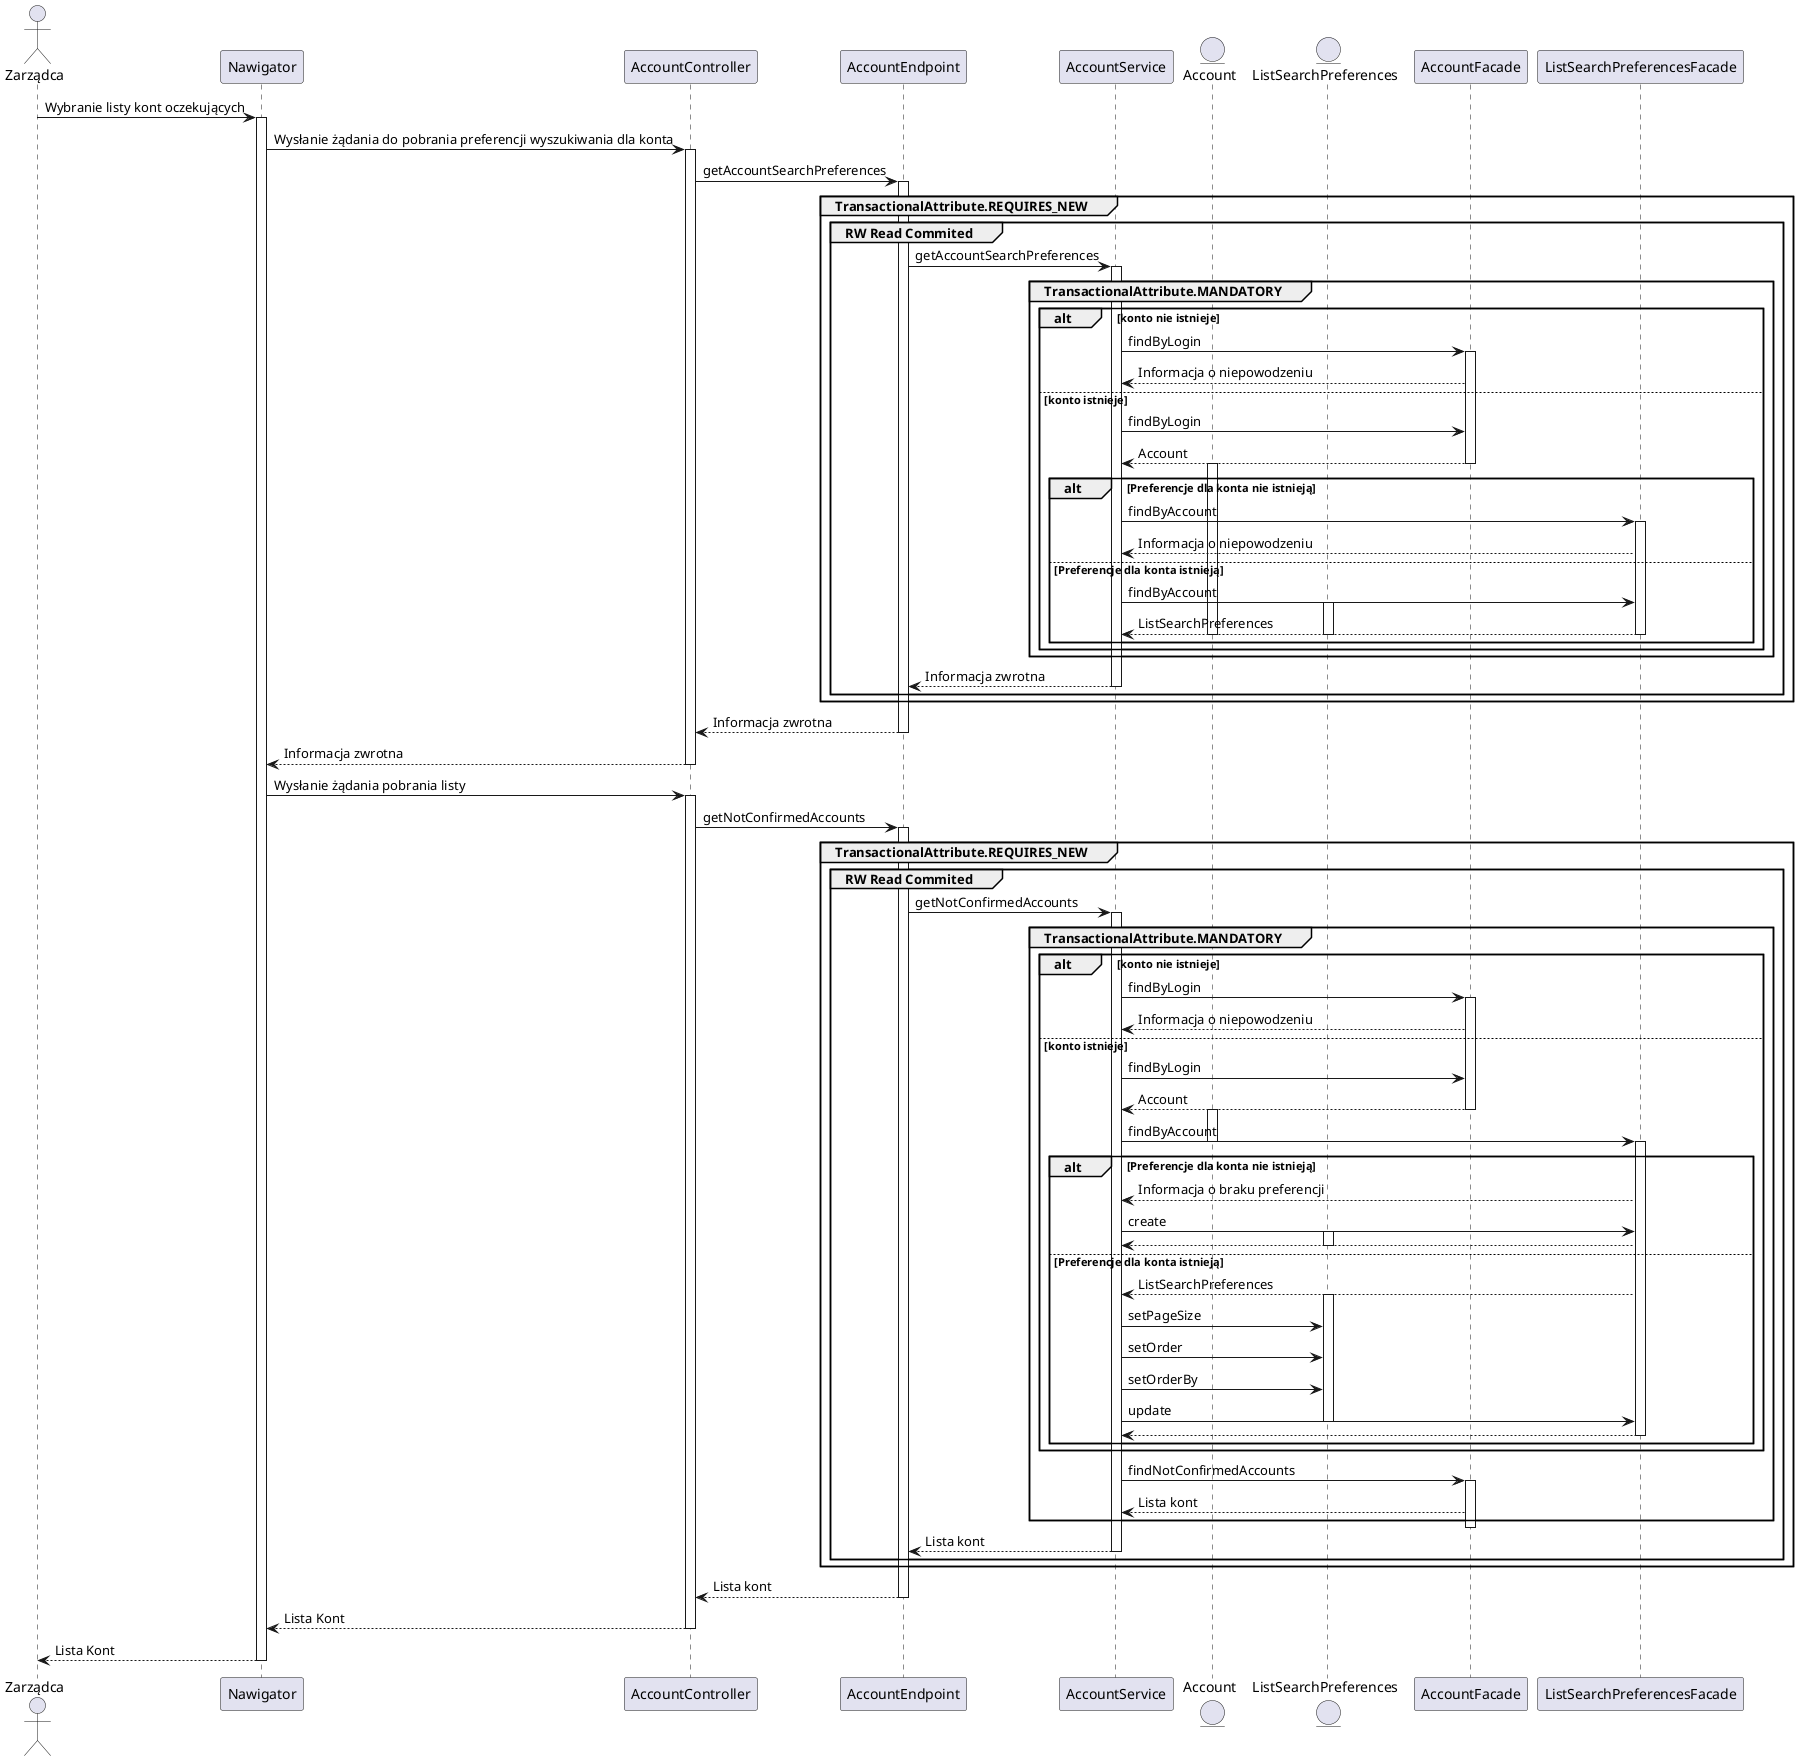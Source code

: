 @startuml
actor Zarządca
participant Nawigator
participant AccountController
participant AccountEndpoint
participant AccountService
entity Account
entity ListSearchPreferences
participant AccountFacade
participant ListSearchPreferencesFacade

Zarządca -> Nawigator : Wybranie listy kont oczekujących
activate Nawigator
Nawigator -> AccountController : Wysłanie żądania do pobrania preferencji wyszukiwania dla konta
activate AccountController
AccountController -> AccountEndpoint : getAccountSearchPreferences
group TransactionalAttribute.REQUIRES_NEW
group RW Read Commited
activate AccountEndpoint
AccountEndpoint -> AccountService : getAccountSearchPreferences
activate AccountService
group TransactionalAttribute.MANDATORY
    alt konto nie istnieje
        AccountService -> AccountFacade : findByLogin
    activate AccountFacade
        AccountFacade --> AccountService : Informacja o niepowodzeniu
    else konto istnieje
        AccountService -> AccountFacade : findByLogin
        AccountFacade --> AccountService : Account
        deactivate AccountFacade
        activate Account
        alt Preferencje dla konta nie istnieją
            AccountService -> ListSearchPreferencesFacade : findByAccount
        activate ListSearchPreferencesFacade
            ListSearchPreferencesFacade --> AccountService : Informacja o niepowodzeniu
        else Preferencje dla konta istnieją
            AccountService -> ListSearchPreferencesFacade : findByAccount
            activate ListSearchPreferences
            ListSearchPreferencesFacade --> AccountService : ListSearchPreferences
            deactivate ListSearchPreferences
            deactivate ListSearchPreferencesFacade
        deactivate Account
end
        end
    end
    AccountService --> AccountEndpoint : Informacja zwrotna
deactivate AccountService
end
end
AccountEndpoint --> AccountController : Informacja zwrotna
deactivate AccountEndpoint
AccountController --> Nawigator : Informacja zwrotna

deactivate AccountController

Nawigator -> AccountController : Wysłanie żądania pobrania listy
activate AccountController
AccountController -> AccountEndpoint : getNotConfirmedAccounts
group TransactionalAttribute.REQUIRES_NEW
group RW Read Commited
activate AccountEndpoint
AccountEndpoint -> AccountService : getNotConfirmedAccounts
activate AccountService
group TransactionalAttribute.MANDATORY
    alt konto nie istnieje
            AccountService -> AccountFacade : findByLogin
    activate AccountFacade
            AccountFacade --> AccountService : Informacja o niepowodzeniu
        else konto istnieje
            AccountService -> AccountFacade : findByLogin
            AccountFacade --> AccountService : Account
            deactivate AccountFacade
            activate Account
            AccountService -> ListSearchPreferencesFacade : findByAccount
            deactivate Account
            activate ListSearchPreferencesFacade
            alt Preferencje dla konta nie istnieją
                ListSearchPreferencesFacade --> AccountService : Informacja o braku preferencji
                AccountService -> ListSearchPreferencesFacade : create
                activate ListSearchPreferences
                ListSearchPreferencesFacade --> AccountService
                deactivate ListSearchPreferences
            else Preferencje dla konta istnieją
                ListSearchPreferencesFacade --> AccountService : ListSearchPreferences
                activate ListSearchPreferences
                AccountService -> ListSearchPreferences : setPageSize
                AccountService -> ListSearchPreferences : setOrder
                AccountService -> ListSearchPreferences : setOrderBy
                AccountService -> ListSearchPreferencesFacade : update
                deactivate ListSearchPreferences
                ListSearchPreferencesFacade --> AccountService
                deactivate ListSearchPreferencesFacade
             end
     end
     AccountService -> AccountFacade : findNotConfirmedAccounts
     activate AccountFacade
     AccountFacade --> AccountService : Lista kont
     end
     deactivate AccountFacade
     AccountService --> AccountEndpoint : Lista kont
     deactivate AccountService
end
end
     AccountEndpoint --> AccountController : Lista kont
     deactivate AccountEndpoint
     AccountController --> Nawigator : Lista Kont
     deactivate AccountController
return Lista Kont

deactivate AccountEndpoint
deactivate AccountController
deactivate Nawigator

@enduml

